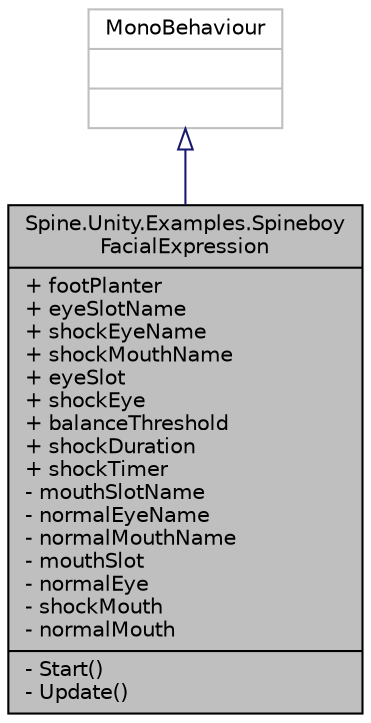 digraph "Spine.Unity.Examples.SpineboyFacialExpression"
{
 // LATEX_PDF_SIZE
  edge [fontname="Helvetica",fontsize="10",labelfontname="Helvetica",labelfontsize="10"];
  node [fontname="Helvetica",fontsize="10",shape=record];
  Node1 [label="{Spine.Unity.Examples.Spineboy\lFacialExpression\n|+ footPlanter\l+ eyeSlotName\l+ shockEyeName\l+ shockMouthName\l+ eyeSlot\l+ shockEye\l+ balanceThreshold\l+ shockDuration\l+ shockTimer\l- mouthSlotName\l- normalEyeName\l- normalMouthName\l- mouthSlot\l- normalEye\l- shockMouth\l- normalMouth\l|- Start()\l- Update()\l}",height=0.2,width=0.4,color="black", fillcolor="grey75", style="filled", fontcolor="black",tooltip=" "];
  Node2 -> Node1 [dir="back",color="midnightblue",fontsize="10",style="solid",arrowtail="onormal",fontname="Helvetica"];
  Node2 [label="{MonoBehaviour\n||}",height=0.2,width=0.4,color="grey75", fillcolor="white", style="filled",tooltip=" "];
}
